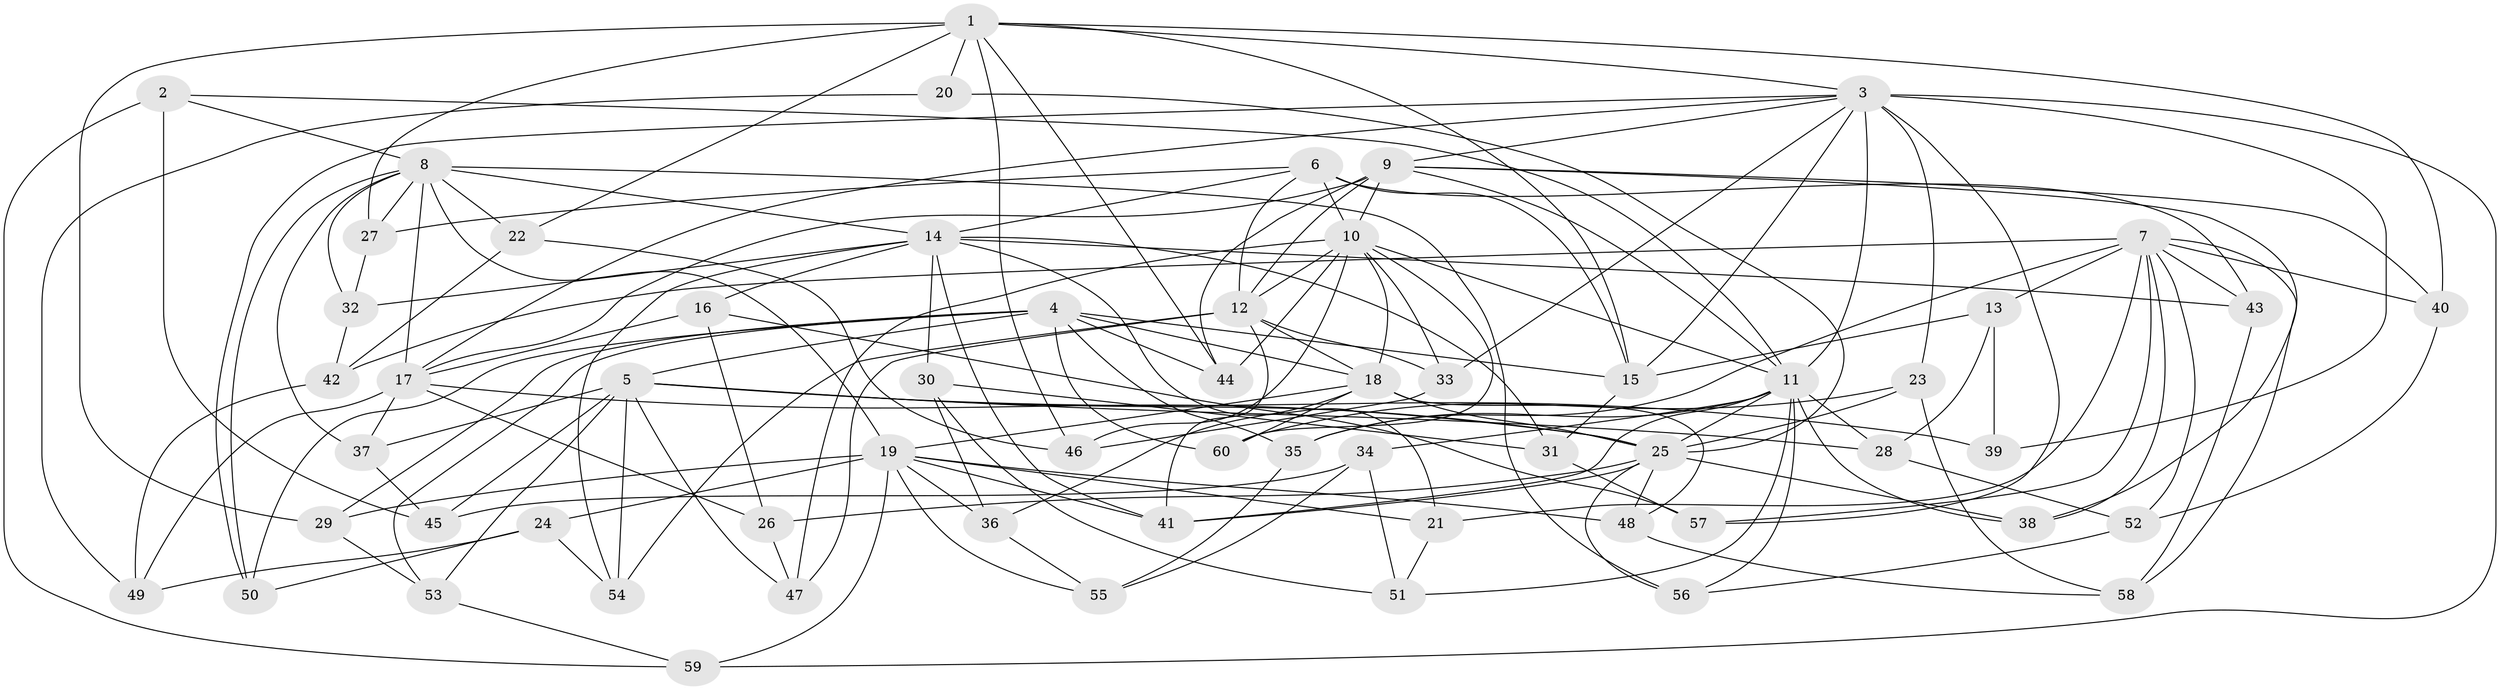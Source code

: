 // original degree distribution, {4: 1.0}
// Generated by graph-tools (version 1.1) at 2025/38/03/09/25 02:38:17]
// undirected, 60 vertices, 163 edges
graph export_dot {
graph [start="1"]
  node [color=gray90,style=filled];
  1;
  2;
  3;
  4;
  5;
  6;
  7;
  8;
  9;
  10;
  11;
  12;
  13;
  14;
  15;
  16;
  17;
  18;
  19;
  20;
  21;
  22;
  23;
  24;
  25;
  26;
  27;
  28;
  29;
  30;
  31;
  32;
  33;
  34;
  35;
  36;
  37;
  38;
  39;
  40;
  41;
  42;
  43;
  44;
  45;
  46;
  47;
  48;
  49;
  50;
  51;
  52;
  53;
  54;
  55;
  56;
  57;
  58;
  59;
  60;
  1 -- 3 [weight=1.0];
  1 -- 15 [weight=1.0];
  1 -- 20 [weight=2.0];
  1 -- 22 [weight=1.0];
  1 -- 27 [weight=1.0];
  1 -- 29 [weight=1.0];
  1 -- 40 [weight=1.0];
  1 -- 44 [weight=1.0];
  1 -- 46 [weight=1.0];
  2 -- 8 [weight=1.0];
  2 -- 11 [weight=1.0];
  2 -- 45 [weight=1.0];
  2 -- 59 [weight=1.0];
  3 -- 9 [weight=1.0];
  3 -- 11 [weight=1.0];
  3 -- 15 [weight=1.0];
  3 -- 17 [weight=1.0];
  3 -- 23 [weight=1.0];
  3 -- 33 [weight=1.0];
  3 -- 39 [weight=2.0];
  3 -- 50 [weight=1.0];
  3 -- 57 [weight=1.0];
  3 -- 59 [weight=1.0];
  4 -- 5 [weight=1.0];
  4 -- 15 [weight=2.0];
  4 -- 18 [weight=1.0];
  4 -- 29 [weight=1.0];
  4 -- 35 [weight=1.0];
  4 -- 44 [weight=1.0];
  4 -- 50 [weight=1.0];
  4 -- 53 [weight=1.0];
  4 -- 60 [weight=1.0];
  5 -- 25 [weight=2.0];
  5 -- 28 [weight=1.0];
  5 -- 37 [weight=1.0];
  5 -- 39 [weight=1.0];
  5 -- 45 [weight=1.0];
  5 -- 47 [weight=1.0];
  5 -- 53 [weight=1.0];
  5 -- 54 [weight=1.0];
  6 -- 10 [weight=2.0];
  6 -- 12 [weight=1.0];
  6 -- 14 [weight=1.0];
  6 -- 15 [weight=2.0];
  6 -- 27 [weight=1.0];
  6 -- 43 [weight=1.0];
  7 -- 13 [weight=1.0];
  7 -- 21 [weight=1.0];
  7 -- 35 [weight=1.0];
  7 -- 38 [weight=1.0];
  7 -- 40 [weight=1.0];
  7 -- 42 [weight=1.0];
  7 -- 43 [weight=1.0];
  7 -- 52 [weight=1.0];
  7 -- 57 [weight=1.0];
  7 -- 58 [weight=1.0];
  8 -- 14 [weight=1.0];
  8 -- 17 [weight=3.0];
  8 -- 19 [weight=1.0];
  8 -- 22 [weight=1.0];
  8 -- 27 [weight=1.0];
  8 -- 32 [weight=1.0];
  8 -- 37 [weight=1.0];
  8 -- 50 [weight=1.0];
  8 -- 56 [weight=1.0];
  9 -- 10 [weight=1.0];
  9 -- 11 [weight=1.0];
  9 -- 12 [weight=1.0];
  9 -- 17 [weight=3.0];
  9 -- 38 [weight=1.0];
  9 -- 40 [weight=1.0];
  9 -- 44 [weight=1.0];
  10 -- 11 [weight=1.0];
  10 -- 12 [weight=2.0];
  10 -- 18 [weight=1.0];
  10 -- 33 [weight=1.0];
  10 -- 44 [weight=1.0];
  10 -- 46 [weight=1.0];
  10 -- 47 [weight=1.0];
  10 -- 60 [weight=1.0];
  11 -- 25 [weight=1.0];
  11 -- 28 [weight=1.0];
  11 -- 34 [weight=1.0];
  11 -- 35 [weight=1.0];
  11 -- 38 [weight=1.0];
  11 -- 41 [weight=1.0];
  11 -- 51 [weight=1.0];
  11 -- 56 [weight=1.0];
  12 -- 18 [weight=1.0];
  12 -- 33 [weight=1.0];
  12 -- 41 [weight=2.0];
  12 -- 47 [weight=1.0];
  12 -- 54 [weight=1.0];
  13 -- 15 [weight=1.0];
  13 -- 28 [weight=1.0];
  13 -- 39 [weight=1.0];
  14 -- 16 [weight=1.0];
  14 -- 21 [weight=1.0];
  14 -- 30 [weight=1.0];
  14 -- 31 [weight=1.0];
  14 -- 32 [weight=1.0];
  14 -- 41 [weight=1.0];
  14 -- 43 [weight=1.0];
  14 -- 54 [weight=1.0];
  15 -- 31 [weight=1.0];
  16 -- 17 [weight=1.0];
  16 -- 26 [weight=1.0];
  16 -- 57 [weight=1.0];
  17 -- 25 [weight=1.0];
  17 -- 26 [weight=1.0];
  17 -- 37 [weight=1.0];
  17 -- 49 [weight=1.0];
  18 -- 19 [weight=1.0];
  18 -- 25 [weight=1.0];
  18 -- 36 [weight=1.0];
  18 -- 48 [weight=1.0];
  18 -- 60 [weight=1.0];
  19 -- 21 [weight=1.0];
  19 -- 24 [weight=1.0];
  19 -- 29 [weight=1.0];
  19 -- 36 [weight=1.0];
  19 -- 41 [weight=1.0];
  19 -- 48 [weight=1.0];
  19 -- 55 [weight=1.0];
  19 -- 59 [weight=1.0];
  20 -- 25 [weight=1.0];
  20 -- 49 [weight=1.0];
  21 -- 51 [weight=1.0];
  22 -- 42 [weight=1.0];
  22 -- 46 [weight=1.0];
  23 -- 25 [weight=1.0];
  23 -- 58 [weight=1.0];
  23 -- 60 [weight=1.0];
  24 -- 49 [weight=1.0];
  24 -- 50 [weight=1.0];
  24 -- 54 [weight=1.0];
  25 -- 26 [weight=1.0];
  25 -- 38 [weight=1.0];
  25 -- 41 [weight=1.0];
  25 -- 48 [weight=1.0];
  25 -- 56 [weight=1.0];
  26 -- 47 [weight=1.0];
  27 -- 32 [weight=1.0];
  28 -- 52 [weight=1.0];
  29 -- 53 [weight=1.0];
  30 -- 31 [weight=1.0];
  30 -- 36 [weight=1.0];
  30 -- 51 [weight=1.0];
  31 -- 57 [weight=1.0];
  32 -- 42 [weight=1.0];
  33 -- 46 [weight=1.0];
  34 -- 45 [weight=1.0];
  34 -- 51 [weight=1.0];
  34 -- 55 [weight=1.0];
  35 -- 55 [weight=1.0];
  36 -- 55 [weight=1.0];
  37 -- 45 [weight=1.0];
  40 -- 52 [weight=1.0];
  42 -- 49 [weight=1.0];
  43 -- 58 [weight=1.0];
  48 -- 58 [weight=1.0];
  52 -- 56 [weight=1.0];
  53 -- 59 [weight=1.0];
}
